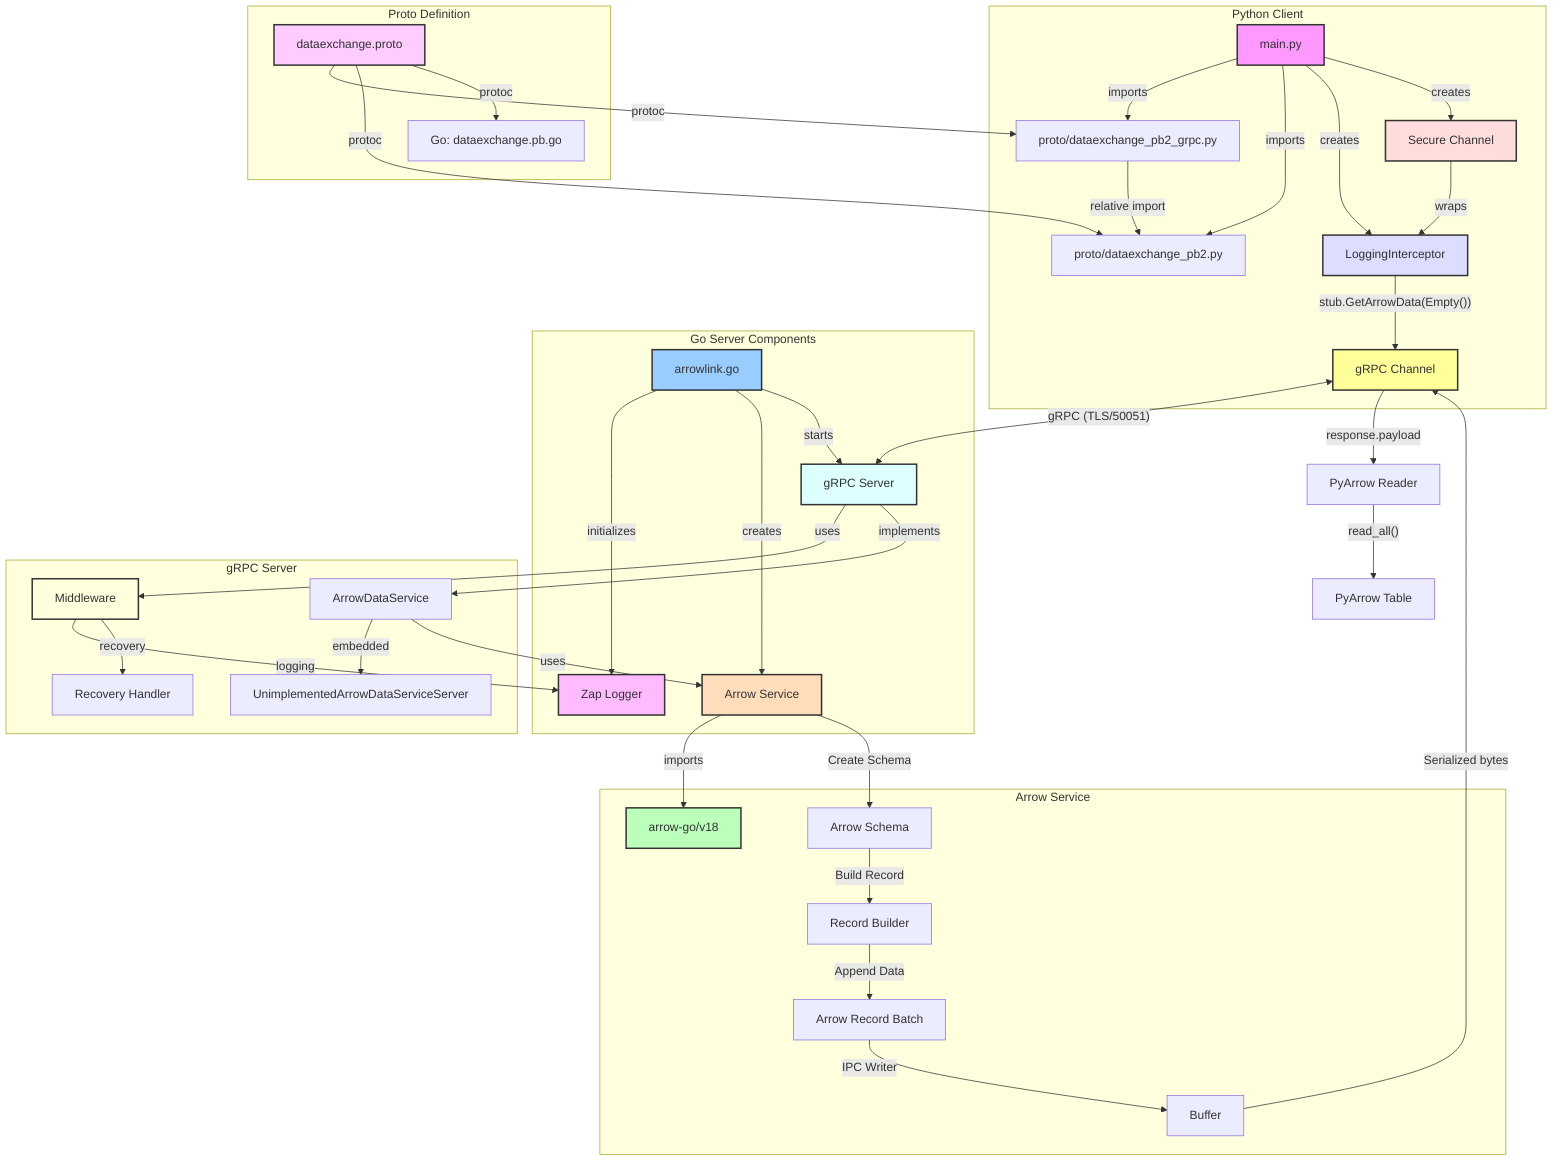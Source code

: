 graph TD
    subgraph "Python Client"
        A[main.py] --> |imports| B[proto/dataexchange_pb2_grpc.py]
        A --> |imports| C[proto/dataexchange_pb2.py]
        B --> |relative import| C
        A --> |creates| L1[LoggingInterceptor]
        A --> |creates| SC[Secure Channel]
        SC --> |wraps| L1
        L1 --> |"stub.GetArrowData(Empty())"| D[gRPC Channel]
    end

    subgraph "Proto Definition"
        E[dataexchange.proto] --> |protoc| B
        E --> |protoc| C
        E --> |protoc| F[Go: dataexchange.pb.go]
    end

    subgraph "Go Server Components"
        G[arrowlink.go] --> |initializes| M[Zap Logger]
        G --> |creates| S[Arrow Service]
        G --> |starts| GS[gRPC Server]
    end

    subgraph "gRPC Server"
        GS --> |uses| MW[Middleware]
        MW --> |logging| M
        MW --> |recovery| REC[Recovery Handler]
        GS --> |implements| H[ArrowDataService]
        H --> |embedded| N[UnimplementedArrowDataServiceServer]
        H --> |uses| S
    end

    subgraph "Arrow Service"
        S --> |imports| L2[arrow-go/v18]
        S --> |"Create Schema"| O[Arrow Schema]
        O --> |"Build Record"| P[Record Builder]
        P --> |"Append Data"| I[Arrow Record Batch]
        I --> |"IPC Writer"| Q[Buffer]
    end

    D <--> |"gRPC (TLS/50051)"| GS
    Q --> |"Serialized bytes"| D
    D --> |"response.payload"| J[PyArrow Reader]
    J --> |"read_all()"| R[PyArrow Table]

    style A fill:#f9f,stroke:#333,stroke-width:2px
    style G fill:#9cf,stroke:#333,stroke-width:2px
    style E fill:#fcf,stroke:#333,stroke-width:2px
    style D fill:#ff9,stroke:#333,stroke-width:2px
    style L2 fill:#bfb,stroke:#333,stroke-width:2px
    style M fill:#fbf,stroke:#333,stroke-width:2px
    style S fill:#fdb,stroke:#333,stroke-width:2px
    style GS fill:#dff,stroke:#333,stroke-width:2px
    style MW fill:#ffd,stroke:#333,stroke-width:2px
    style L1 fill:#ddf,stroke:#333,stroke-width:2px
    style SC fill:#fdd,stroke:#333,stroke-width:2px